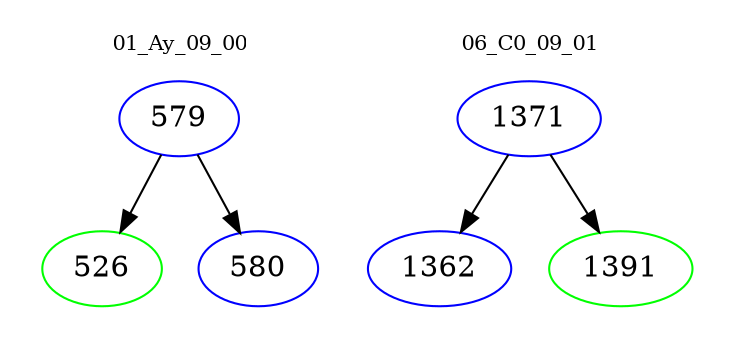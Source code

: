 digraph{
subgraph cluster_0 {
color = white
label = "01_Ay_09_00";
fontsize=10;
T0_579 [label="579", color="blue"]
T0_579 -> T0_526 [color="black"]
T0_526 [label="526", color="green"]
T0_579 -> T0_580 [color="black"]
T0_580 [label="580", color="blue"]
}
subgraph cluster_1 {
color = white
label = "06_C0_09_01";
fontsize=10;
T1_1371 [label="1371", color="blue"]
T1_1371 -> T1_1362 [color="black"]
T1_1362 [label="1362", color="blue"]
T1_1371 -> T1_1391 [color="black"]
T1_1391 [label="1391", color="green"]
}
}
